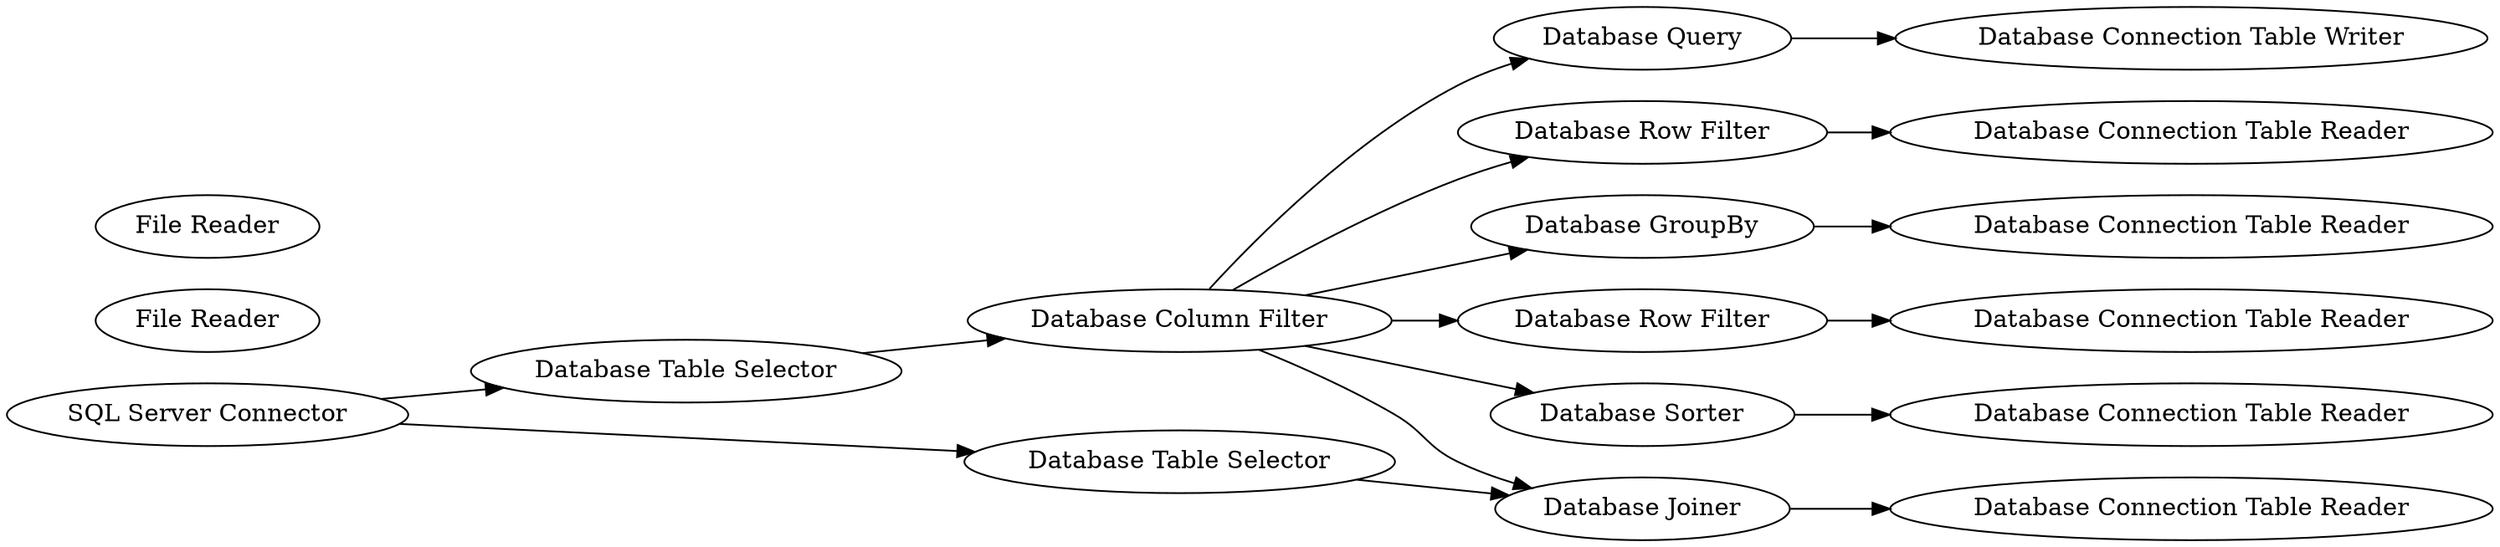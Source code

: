 digraph {
	4 [label="Database Row Filter"]
	9 [label="SQL Server Connector"]
	142 [label="Database GroupBy"]
	143 [label="Database Row Filter"]
	148 [label="Database Connection Table Reader"]
	149 [label="Database Connection Table Reader"]
	169 [label="Database Connection Table Reader"]
	170 [label="Database Sorter"]
	172 [label="Database Connection Table Reader"]
	174 [label="Database Table Selector"]
	177 [label="Database Joiner"]
	178 [label="Database Table Selector"]
	179 [label="Database Connection Table Reader"]
	180 [label="Database Column Filter"]
	181 [label="Database Connection Table Writer"]
	183 [label="Database Query"]
	184 [label="File Reader"]
	185 [label="File Reader"]
	4 -> 149
	9 -> 174
	9 -> 178
	142 -> 169
	143 -> 148
	170 -> 172
	174 -> 180
	177 -> 179
	178 -> 177
	180 -> 177
	180 -> 4
	180 -> 142
	180 -> 143
	180 -> 170
	180 -> 183
	183 -> 181
	rankdir=LR
}
